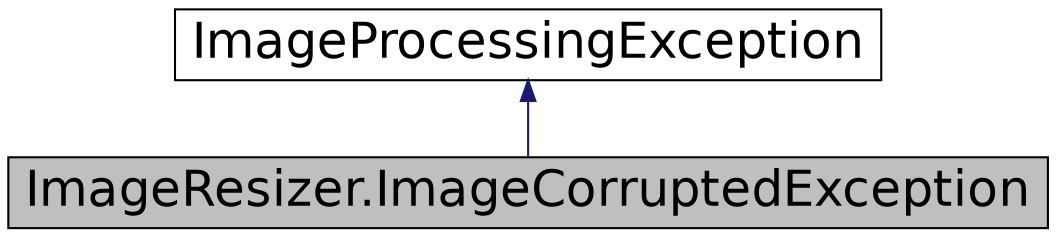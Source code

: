 digraph G
{
  edge [fontname="Helvetica",fontsize="24",labelfontname="Helvetica",labelfontsize="24"];
  node [fontname="Helvetica",fontsize="24",shape=record];
  Node1 [label="ImageResizer.ImageCorruptedException",height=0.2,width=0.4,color="black", fillcolor="grey75", style="filled" fontcolor="black"];
  Node2 -> Node1 [dir="back",color="midnightblue",fontsize="24",style="solid",fontname="Helvetica"];
  Node2 [label="ImageProcessingException",height=0.2,width=0.4,color="black", fillcolor="white", style="filled",URL="$class_image_resizer_1_1_image_processing_exception.html",tooltip="Represents an non-recoverable exception that occured while processing the image. Possible causes are:..."];
}
